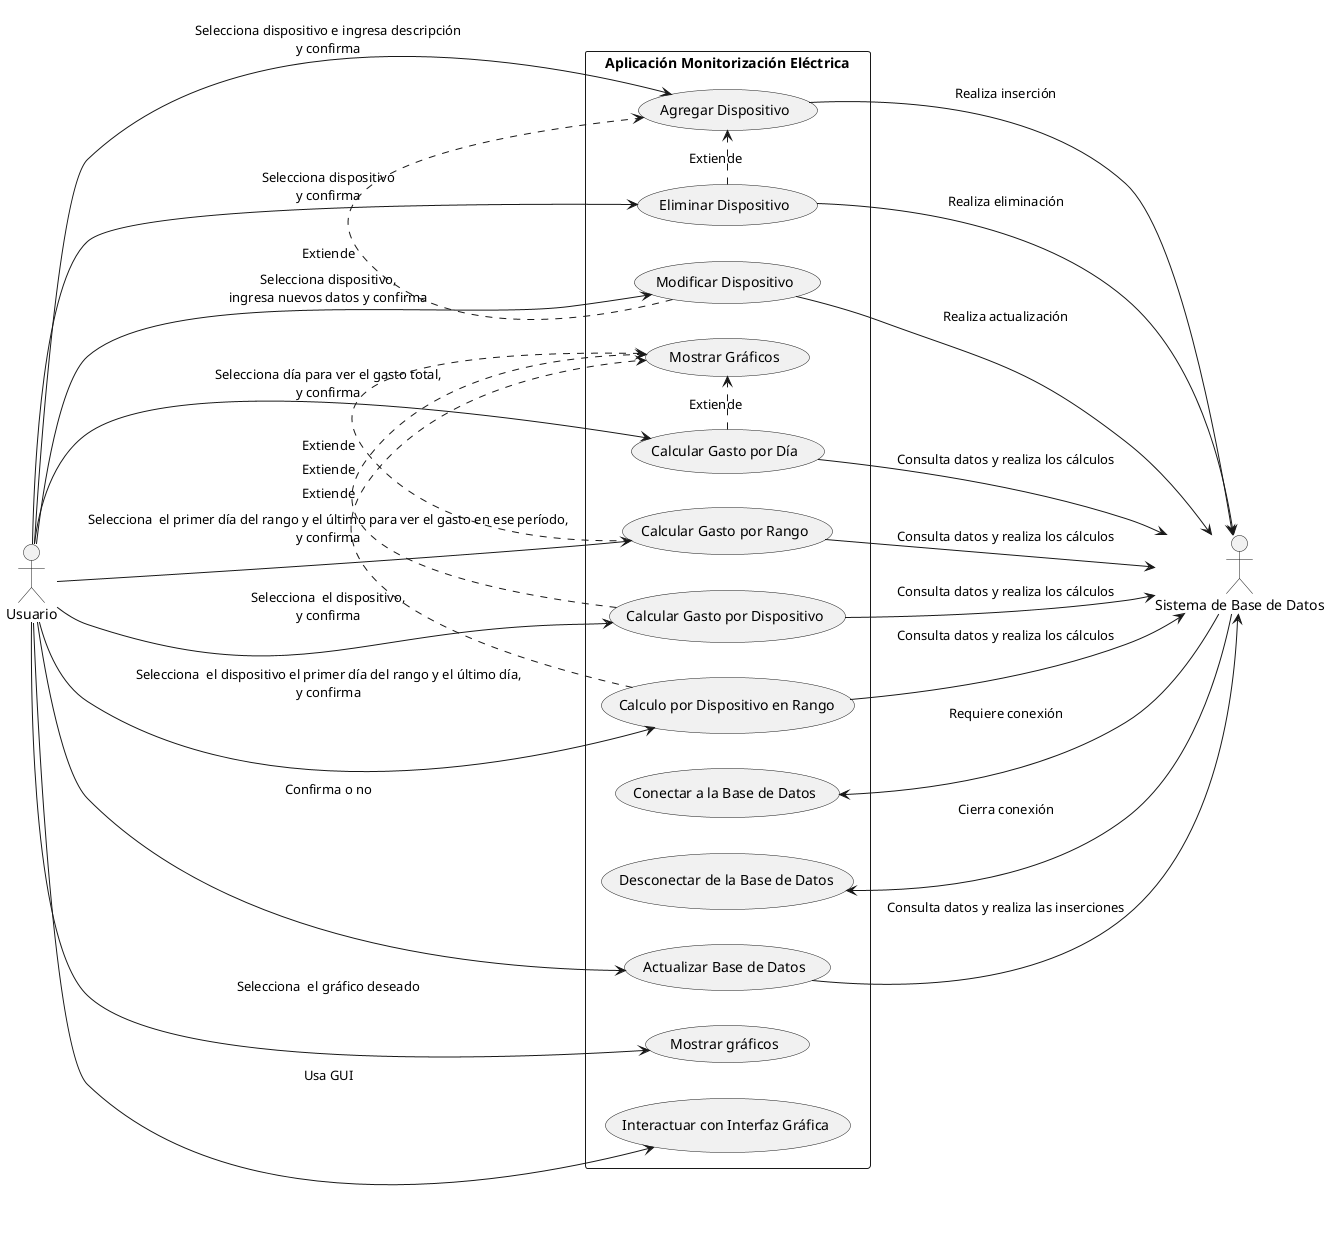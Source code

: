 @startuml

left to right direction
skinparam packageStyle rectangle
actor "Usuario" as user
actor "Sistema de Base de Datos" as db

rectangle "Aplicación Monitorización Eléctrica" {
    
    user --> (Actualizar Base de Datos) : Confirma o no
    
    user --> (Agregar Dispositivo) : Selecciona dispositivo e ingresa descripción\ny confirma

    user --> (Eliminar Dispositivo) : Selecciona dispositivo\ny confirma

    user --> (Modificar Dispositivo) : Selecciona dispositivo,\ningresa nuevos datos y confirma

    user --> (Calcular Gasto por Día) : Selecciona día para ver el gasto total,\ny confirma
 
    user --> (Calcular Gasto por Rango) : Selecciona  el primer día del rango y el último para ver el gasto en ese período,\ny confirma

    user --> (Calcular Gasto por Dispositivo) : Selecciona  el dispositivo,\ny confirma

    user --> (Calculo por Dispositivo en Rango) : Selecciona  el dispositivo el primer día del rango y el último día,\ny confirma

    user --> (Mostrar gráficos) : Selecciona  el gráfico deseado
    
    user --> (Interactuar con Interfaz Gráfica) : Usa GUI
    
    (Actualizar Base de Datos) --> db: Consulta datos y realiza las inserciones

    (Agregar Dispositivo) --> db : Realiza inserción
    
    (Eliminar Dispositivo) --> db : Realiza eliminación

    (Modificar Dispositivo) --> db : Realiza actualización
    
    (Calcular Gasto por Día) --> db : Consulta datos y realiza los cálculos
    
    (Calcular Gasto por Rango) --> db : Consulta datos y realiza los cálculos

    (Calcular Gasto por Dispositivo) --> db : Consulta datos y realiza los cálculos

    (Calculo por Dispositivo en Rango) --> db : Consulta datos y realiza los cálculos

    db --> (Conectar a la Base de Datos) : Requiere conexión

    db --> (Desconectar de la Base de Datos) : Cierra conexión

    (Eliminar Dispositivo) .> (Agregar Dispositivo) : Extiende

    (Modificar Dispositivo) .> (Agregar Dispositivo) : Extiende

    (Calcular Gasto por Día) .> (Mostrar Gráficos) : Extiende
    
    (Calcular Gasto por Rango) .> (Mostrar Gráficos) : Extiende

    (Calcular Gasto por Dispositivo) .> (Mostrar Gráficos) : Extiende

    (Calculo por Dispositivo en Rango) .> (Mostrar Gráficos) : Extiende
}

@enduml

